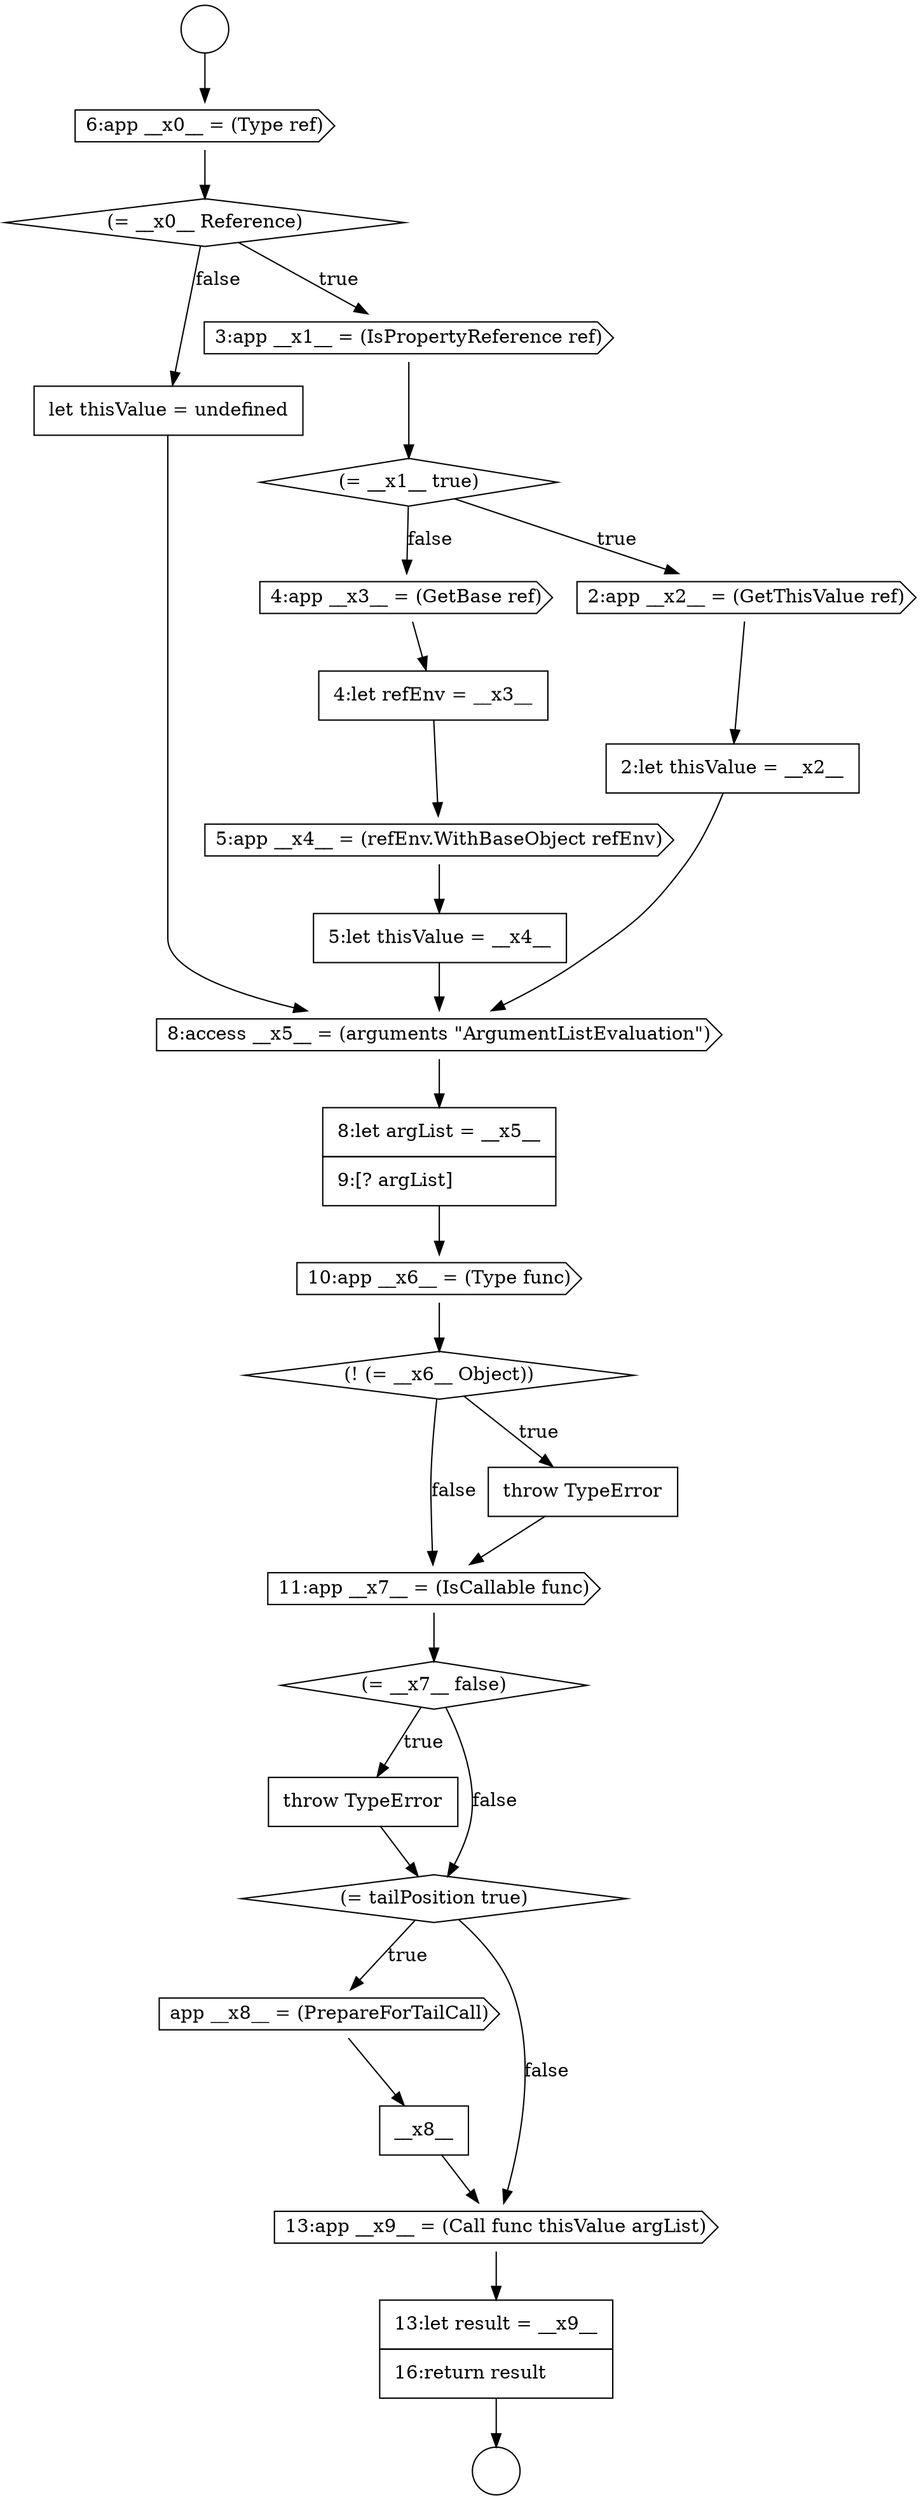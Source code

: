 digraph {
  node4224 [shape=none, margin=0, label=<<font color="black">
    <table border="0" cellborder="1" cellspacing="0" cellpadding="10">
      <tr><td align="left">let thisValue = undefined</td></tr>
    </table>
  </font>> color="black" fillcolor="white" style=filled]
  node4230 [shape=cds, label=<<font color="black">11:app __x7__ = (IsCallable func)</font>> color="black" fillcolor="white" style=filled]
  node4216 [shape=cds, label=<<font color="black">3:app __x1__ = (IsPropertyReference ref)</font>> color="black" fillcolor="white" style=filled]
  node4212 [shape=circle label=" " color="black" fillcolor="white" style=filled]
  node4232 [shape=none, margin=0, label=<<font color="black">
    <table border="0" cellborder="1" cellspacing="0" cellpadding="10">
      <tr><td align="left">throw TypeError</td></tr>
    </table>
  </font>> color="black" fillcolor="white" style=filled]
  node4222 [shape=cds, label=<<font color="black">5:app __x4__ = (refEnv.WithBaseObject refEnv)</font>> color="black" fillcolor="white" style=filled]
  node4214 [shape=cds, label=<<font color="black">6:app __x0__ = (Type ref)</font>> color="black" fillcolor="white" style=filled]
  node4226 [shape=none, margin=0, label=<<font color="black">
    <table border="0" cellborder="1" cellspacing="0" cellpadding="10">
      <tr><td align="left">8:let argList = __x5__</td></tr>
      <tr><td align="left">9:[? argList]</td></tr>
    </table>
  </font>> color="black" fillcolor="white" style=filled]
  node4215 [shape=diamond, label=<<font color="black">(= __x0__ Reference)</font>> color="black" fillcolor="white" style=filled]
  node4234 [shape=cds, label=<<font color="black">app __x8__ = (PrepareForTailCall)</font>> color="black" fillcolor="white" style=filled]
  node4220 [shape=cds, label=<<font color="black">4:app __x3__ = (GetBase ref)</font>> color="black" fillcolor="white" style=filled]
  node4233 [shape=diamond, label=<<font color="black">(= tailPosition true)</font>> color="black" fillcolor="white" style=filled]
  node4227 [shape=cds, label=<<font color="black">10:app __x6__ = (Type func)</font>> color="black" fillcolor="white" style=filled]
  node4219 [shape=none, margin=0, label=<<font color="black">
    <table border="0" cellborder="1" cellspacing="0" cellpadding="10">
      <tr><td align="left">2:let thisValue = __x2__</td></tr>
    </table>
  </font>> color="black" fillcolor="white" style=filled]
  node4237 [shape=none, margin=0, label=<<font color="black">
    <table border="0" cellborder="1" cellspacing="0" cellpadding="10">
      <tr><td align="left">13:let result = __x9__</td></tr>
      <tr><td align="left">16:return result</td></tr>
    </table>
  </font>> color="black" fillcolor="white" style=filled]
  node4231 [shape=diamond, label=<<font color="black">(= __x7__ false)</font>> color="black" fillcolor="white" style=filled]
  node4223 [shape=none, margin=0, label=<<font color="black">
    <table border="0" cellborder="1" cellspacing="0" cellpadding="10">
      <tr><td align="left">5:let thisValue = __x4__</td></tr>
    </table>
  </font>> color="black" fillcolor="white" style=filled]
  node4236 [shape=cds, label=<<font color="black">13:app __x9__ = (Call func thisValue argList)</font>> color="black" fillcolor="white" style=filled]
  node4218 [shape=cds, label=<<font color="black">2:app __x2__ = (GetThisValue ref)</font>> color="black" fillcolor="white" style=filled]
  node4228 [shape=diamond, label=<<font color="black">(! (= __x6__ Object))</font>> color="black" fillcolor="white" style=filled]
  node4213 [shape=circle label=" " color="black" fillcolor="white" style=filled]
  node4235 [shape=none, margin=0, label=<<font color="black">
    <table border="0" cellborder="1" cellspacing="0" cellpadding="10">
      <tr><td align="left">__x8__</td></tr>
    </table>
  </font>> color="black" fillcolor="white" style=filled]
  node4225 [shape=cds, label=<<font color="black">8:access __x5__ = (arguments &quot;ArgumentListEvaluation&quot;)</font>> color="black" fillcolor="white" style=filled]
  node4217 [shape=diamond, label=<<font color="black">(= __x1__ true)</font>> color="black" fillcolor="white" style=filled]
  node4229 [shape=none, margin=0, label=<<font color="black">
    <table border="0" cellborder="1" cellspacing="0" cellpadding="10">
      <tr><td align="left">throw TypeError</td></tr>
    </table>
  </font>> color="black" fillcolor="white" style=filled]
  node4221 [shape=none, margin=0, label=<<font color="black">
    <table border="0" cellborder="1" cellspacing="0" cellpadding="10">
      <tr><td align="left">4:let refEnv = __x3__</td></tr>
    </table>
  </font>> color="black" fillcolor="white" style=filled]
  node4233 -> node4234 [label=<<font color="black">true</font>> color="black"]
  node4233 -> node4236 [label=<<font color="black">false</font>> color="black"]
  node4235 -> node4236 [ color="black"]
  node4232 -> node4233 [ color="black"]
  node4214 -> node4215 [ color="black"]
  node4226 -> node4227 [ color="black"]
  node4225 -> node4226 [ color="black"]
  node4212 -> node4214 [ color="black"]
  node4218 -> node4219 [ color="black"]
  node4219 -> node4225 [ color="black"]
  node4236 -> node4237 [ color="black"]
  node4220 -> node4221 [ color="black"]
  node4217 -> node4218 [label=<<font color="black">true</font>> color="black"]
  node4217 -> node4220 [label=<<font color="black">false</font>> color="black"]
  node4216 -> node4217 [ color="black"]
  node4237 -> node4213 [ color="black"]
  node4215 -> node4216 [label=<<font color="black">true</font>> color="black"]
  node4215 -> node4224 [label=<<font color="black">false</font>> color="black"]
  node4230 -> node4231 [ color="black"]
  node4231 -> node4232 [label=<<font color="black">true</font>> color="black"]
  node4231 -> node4233 [label=<<font color="black">false</font>> color="black"]
  node4223 -> node4225 [ color="black"]
  node4229 -> node4230 [ color="black"]
  node4221 -> node4222 [ color="black"]
  node4234 -> node4235 [ color="black"]
  node4228 -> node4229 [label=<<font color="black">true</font>> color="black"]
  node4228 -> node4230 [label=<<font color="black">false</font>> color="black"]
  node4227 -> node4228 [ color="black"]
  node4224 -> node4225 [ color="black"]
  node4222 -> node4223 [ color="black"]
}

